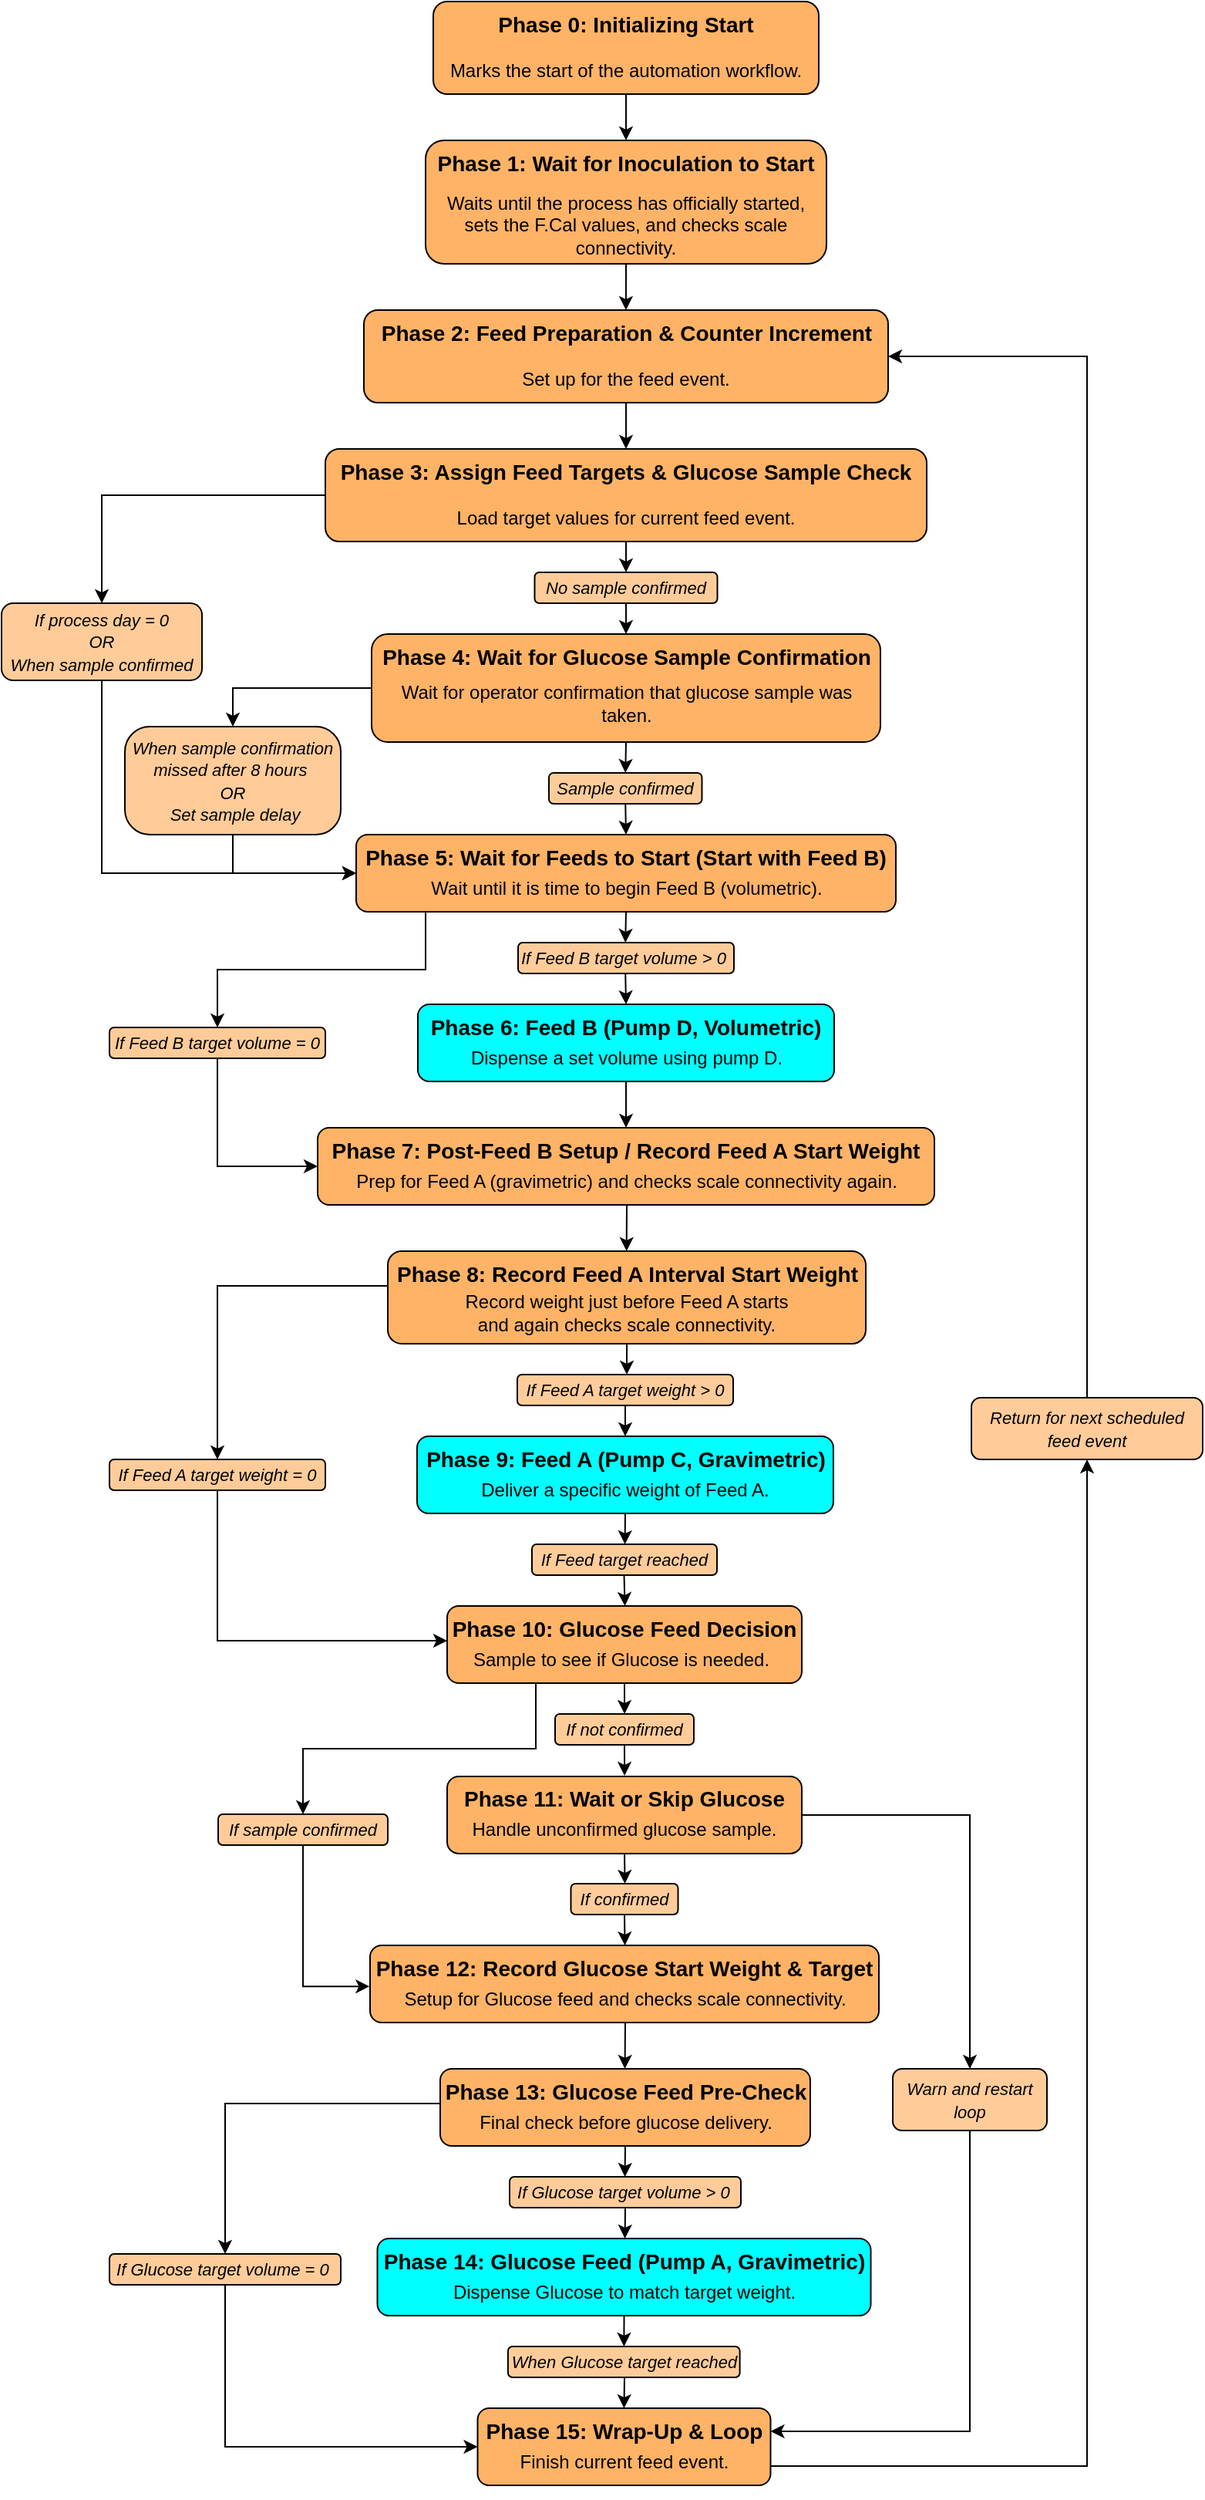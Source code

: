 <mxfile version="27.1.6">
  <diagram name="Page-1" id="harsZ0qTJUSxTt5XLPD8">
    <mxGraphModel dx="1797" dy="959" grid="1" gridSize="10" guides="1" tooltips="1" connect="1" arrows="1" fold="1" page="1" pageScale="1" pageWidth="850" pageHeight="1100" math="0" shadow="0">
      <root>
        <mxCell id="0" />
        <mxCell id="1" parent="0" />
        <mxCell id="VwAEgQhKf6glLCc3ZZtF-72" value="" style="rounded=1;whiteSpace=wrap;html=1;fillColor=light-dark(#FFCC99,#FFCC99);" vertex="1" parent="1">
          <mxGeometry x="365.75" y="380" width="118.5" height="20" as="geometry" />
        </mxCell>
        <mxCell id="VwAEgQhKf6glLCc3ZZtF-102" style="edgeStyle=orthogonalEdgeStyle;rounded=0;orthogonalLoop=1;jettySize=auto;html=1;exitX=0.5;exitY=1;exitDx=0;exitDy=0;entryX=0;entryY=0.5;entryDx=0;entryDy=0;" edge="1" parent="1" source="VwAEgQhKf6glLCc3ZZtF-66" target="VwAEgQhKf6glLCc3ZZtF-39">
          <mxGeometry relative="1" as="geometry">
            <Array as="points">
              <mxPoint x="85" y="575" />
            </Array>
          </mxGeometry>
        </mxCell>
        <mxCell id="VwAEgQhKf6glLCc3ZZtF-66" value="" style="rounded=1;whiteSpace=wrap;html=1;fillColor=light-dark(#FFCC99,#FFCC99);" vertex="1" parent="1">
          <mxGeometry x="20" y="400" width="130" height="50" as="geometry" />
        </mxCell>
        <mxCell id="VwAEgQhKf6glLCc3ZZtF-1" value="" style="rounded=1;whiteSpace=wrap;html=1;fillColor=#FFB366;" vertex="1" parent="1">
          <mxGeometry x="300" y="10" width="250" height="60" as="geometry" />
        </mxCell>
        <mxCell id="VwAEgQhKf6glLCc3ZZtF-6" value="&lt;b&gt;&lt;font style=&quot;font-size: 14px;&quot;&gt;Phase 0: Initializing Start&lt;/font&gt;&lt;/b&gt;" style="text;html=1;align=center;verticalAlign=middle;whiteSpace=wrap;rounded=0;" vertex="1" parent="1">
          <mxGeometry x="340" y="10" width="170" height="30" as="geometry" />
        </mxCell>
        <mxCell id="VwAEgQhKf6glLCc3ZZtF-8" style="edgeStyle=orthogonalEdgeStyle;rounded=0;orthogonalLoop=1;jettySize=auto;html=1;exitX=0.5;exitY=1;exitDx=0;exitDy=0;" edge="1" parent="1" source="VwAEgQhKf6glLCc3ZZtF-7">
          <mxGeometry relative="1" as="geometry">
            <mxPoint x="425" y="100" as="targetPoint" />
          </mxGeometry>
        </mxCell>
        <mxCell id="VwAEgQhKf6glLCc3ZZtF-7" value="Marks the start of the automation workflow." style="text;html=1;align=center;verticalAlign=middle;whiteSpace=wrap;rounded=0;" vertex="1" parent="1">
          <mxGeometry x="300" y="40" width="250" height="30" as="geometry" />
        </mxCell>
        <mxCell id="VwAEgQhKf6glLCc3ZZtF-9" value="" style="rounded=1;whiteSpace=wrap;html=1;fillColor=#FFB366;" vertex="1" parent="1">
          <mxGeometry x="295" y="100" width="260" height="80" as="geometry" />
        </mxCell>
        <mxCell id="VwAEgQhKf6glLCc3ZZtF-10" value="&lt;b&gt;&lt;font style=&quot;font-size: 14px;&quot;&gt;Phase 1: Wait for Inoculation to Start&lt;/font&gt;&lt;/b&gt;" style="text;html=1;align=center;verticalAlign=middle;whiteSpace=wrap;rounded=0;" vertex="1" parent="1">
          <mxGeometry x="300" y="100" width="250" height="30" as="geometry" />
        </mxCell>
        <mxCell id="VwAEgQhKf6glLCc3ZZtF-225" style="edgeStyle=orthogonalEdgeStyle;rounded=0;orthogonalLoop=1;jettySize=auto;html=1;exitX=0.5;exitY=1;exitDx=0;exitDy=0;" edge="1" parent="1" source="VwAEgQhKf6glLCc3ZZtF-11">
          <mxGeometry relative="1" as="geometry">
            <mxPoint x="424.97" y="210.0" as="targetPoint" />
          </mxGeometry>
        </mxCell>
        <mxCell id="VwAEgQhKf6glLCc3ZZtF-11" value="Waits until the process has officially started, sets the F.Cal values, and checks scale connectivity." style="text;html=1;align=center;verticalAlign=middle;whiteSpace=wrap;rounded=0;" vertex="1" parent="1">
          <mxGeometry x="300" y="130" width="250" height="50" as="geometry" />
        </mxCell>
        <mxCell id="VwAEgQhKf6glLCc3ZZtF-13" value="" style="rounded=1;whiteSpace=wrap;html=1;fillColor=#FFB366;" vertex="1" parent="1">
          <mxGeometry x="255" y="210" width="340" height="60" as="geometry" />
        </mxCell>
        <mxCell id="VwAEgQhKf6glLCc3ZZtF-14" value="&lt;b&gt;&lt;font style=&quot;font-size: 14px;&quot;&gt;Phase 2: Feed Preparation &amp;amp; Counter Increment&lt;/font&gt;&lt;/b&gt;" style="text;html=1;align=center;verticalAlign=middle;whiteSpace=wrap;rounded=0;" vertex="1" parent="1">
          <mxGeometry x="262.5" y="210" width="325" height="30" as="geometry" />
        </mxCell>
        <mxCell id="VwAEgQhKf6glLCc3ZZtF-15" style="edgeStyle=orthogonalEdgeStyle;rounded=0;orthogonalLoop=1;jettySize=auto;html=1;exitX=0.5;exitY=1;exitDx=0;exitDy=0;entryX=0.5;entryY=1;entryDx=0;entryDy=0;" edge="1" parent="1" source="VwAEgQhKf6glLCc3ZZtF-16" target="VwAEgQhKf6glLCc3ZZtF-16">
          <mxGeometry relative="1" as="geometry">
            <mxPoint x="385" y="300" as="targetPoint" />
          </mxGeometry>
        </mxCell>
        <mxCell id="VwAEgQhKf6glLCc3ZZtF-21" style="edgeStyle=orthogonalEdgeStyle;rounded=0;orthogonalLoop=1;jettySize=auto;html=1;exitX=0.5;exitY=1;exitDx=0;exitDy=0;" edge="1" parent="1" source="VwAEgQhKf6glLCc3ZZtF-16">
          <mxGeometry relative="1" as="geometry">
            <mxPoint x="425" y="300" as="targetPoint" />
          </mxGeometry>
        </mxCell>
        <mxCell id="VwAEgQhKf6glLCc3ZZtF-16" value="Set up for the feed event." style="text;html=1;align=center;verticalAlign=middle;whiteSpace=wrap;rounded=0;" vertex="1" parent="1">
          <mxGeometry x="300" y="240" width="250" height="30" as="geometry" />
        </mxCell>
        <mxCell id="VwAEgQhKf6glLCc3ZZtF-67" style="edgeStyle=orthogonalEdgeStyle;rounded=0;orthogonalLoop=1;jettySize=auto;html=1;exitX=0;exitY=0.5;exitDx=0;exitDy=0;entryX=0.5;entryY=0;entryDx=0;entryDy=0;" edge="1" parent="1" source="VwAEgQhKf6glLCc3ZZtF-17" target="VwAEgQhKf6glLCc3ZZtF-66">
          <mxGeometry relative="1" as="geometry" />
        </mxCell>
        <mxCell id="VwAEgQhKf6glLCc3ZZtF-17" value="" style="rounded=1;whiteSpace=wrap;html=1;fillColor=#FFB366;" vertex="1" parent="1">
          <mxGeometry x="230" y="300" width="390" height="60" as="geometry" />
        </mxCell>
        <mxCell id="VwAEgQhKf6glLCc3ZZtF-18" value="&lt;b&gt;&lt;font style=&quot;font-size: 14px;&quot;&gt;Phase 3: Assign Feed Targets &amp;amp; Glucose Sample Check&lt;/font&gt;&lt;/b&gt;" style="text;html=1;align=center;verticalAlign=middle;whiteSpace=wrap;rounded=0;" vertex="1" parent="1">
          <mxGeometry x="231" y="300" width="387.5" height="30" as="geometry" />
        </mxCell>
        <mxCell id="VwAEgQhKf6glLCc3ZZtF-19" style="edgeStyle=orthogonalEdgeStyle;rounded=0;orthogonalLoop=1;jettySize=auto;html=1;exitX=0.5;exitY=1;exitDx=0;exitDy=0;entryX=0.5;entryY=1;entryDx=0;entryDy=0;" edge="1" parent="1" source="VwAEgQhKf6glLCc3ZZtF-20" target="VwAEgQhKf6glLCc3ZZtF-20">
          <mxGeometry relative="1" as="geometry">
            <mxPoint x="385" y="390" as="targetPoint" />
          </mxGeometry>
        </mxCell>
        <mxCell id="VwAEgQhKf6glLCc3ZZtF-90" style="edgeStyle=orthogonalEdgeStyle;rounded=0;orthogonalLoop=1;jettySize=auto;html=1;exitX=0.5;exitY=1;exitDx=0;exitDy=0;entryX=0.5;entryY=0;entryDx=0;entryDy=0;" edge="1" parent="1" source="VwAEgQhKf6glLCc3ZZtF-20" target="VwAEgQhKf6glLCc3ZZtF-75">
          <mxGeometry relative="1" as="geometry" />
        </mxCell>
        <mxCell id="VwAEgQhKf6glLCc3ZZtF-20" value="Load target values for current feed event." style="text;html=1;align=center;verticalAlign=middle;whiteSpace=wrap;rounded=0;" vertex="1" parent="1">
          <mxGeometry x="300" y="330" width="250" height="30" as="geometry" />
        </mxCell>
        <mxCell id="VwAEgQhKf6glLCc3ZZtF-93" style="edgeStyle=orthogonalEdgeStyle;rounded=0;orthogonalLoop=1;jettySize=auto;html=1;exitX=0;exitY=0.5;exitDx=0;exitDy=0;entryX=0.5;entryY=0;entryDx=0;entryDy=0;" edge="1" parent="1" source="VwAEgQhKf6glLCc3ZZtF-30" target="VwAEgQhKf6glLCc3ZZtF-57">
          <mxGeometry relative="1" as="geometry" />
        </mxCell>
        <mxCell id="VwAEgQhKf6glLCc3ZZtF-100" style="edgeStyle=orthogonalEdgeStyle;rounded=0;orthogonalLoop=1;jettySize=auto;html=1;exitX=0.5;exitY=1;exitDx=0;exitDy=0;entryX=0.5;entryY=0;entryDx=0;entryDy=0;" edge="1" parent="1" source="VwAEgQhKf6glLCc3ZZtF-30" target="VwAEgQhKf6glLCc3ZZtF-95">
          <mxGeometry relative="1" as="geometry" />
        </mxCell>
        <mxCell id="VwAEgQhKf6glLCc3ZZtF-30" value="" style="rounded=1;whiteSpace=wrap;html=1;fillColor=#FFB366;" vertex="1" parent="1">
          <mxGeometry x="260" y="420" width="330" height="70" as="geometry" />
        </mxCell>
        <mxCell id="VwAEgQhKf6glLCc3ZZtF-31" value="&lt;b&gt;&lt;font style=&quot;font-size: 14px;&quot;&gt;Phase 4: Wait for Glucose Sample Confirmation&lt;/font&gt;&lt;/b&gt;" style="text;html=1;align=center;verticalAlign=middle;whiteSpace=wrap;rounded=0;" vertex="1" parent="1">
          <mxGeometry x="265.5" y="420" width="319" height="30" as="geometry" />
        </mxCell>
        <mxCell id="VwAEgQhKf6glLCc3ZZtF-32" style="edgeStyle=orthogonalEdgeStyle;rounded=0;orthogonalLoop=1;jettySize=auto;html=1;exitX=0.5;exitY=1;exitDx=0;exitDy=0;entryX=0.5;entryY=1;entryDx=0;entryDy=0;" edge="1" parent="1" source="VwAEgQhKf6glLCc3ZZtF-33" target="VwAEgQhKf6glLCc3ZZtF-33">
          <mxGeometry relative="1" as="geometry">
            <mxPoint x="384.5" y="510" as="targetPoint" />
          </mxGeometry>
        </mxCell>
        <mxCell id="VwAEgQhKf6glLCc3ZZtF-33" value="Wait for operator confirmation that glucose sample was taken." style="text;html=1;align=center;verticalAlign=middle;whiteSpace=wrap;rounded=0;" vertex="1" parent="1">
          <mxGeometry x="268" y="450" width="315" height="30" as="geometry" />
        </mxCell>
        <mxCell id="VwAEgQhKf6glLCc3ZZtF-107" style="edgeStyle=orthogonalEdgeStyle;rounded=0;orthogonalLoop=1;jettySize=auto;html=1;exitX=0.5;exitY=1;exitDx=0;exitDy=0;entryX=0.5;entryY=0;entryDx=0;entryDy=0;" edge="1" parent="1" source="VwAEgQhKf6glLCc3ZZtF-39" target="VwAEgQhKf6glLCc3ZZtF-106">
          <mxGeometry relative="1" as="geometry" />
        </mxCell>
        <mxCell id="VwAEgQhKf6glLCc3ZZtF-39" value="" style="rounded=1;whiteSpace=wrap;html=1;fillColor=#FFB366;" vertex="1" parent="1">
          <mxGeometry x="250" y="550" width="350" height="50" as="geometry" />
        </mxCell>
        <mxCell id="VwAEgQhKf6glLCc3ZZtF-40" value="&lt;b&gt;&lt;font style=&quot;font-size: 14px;&quot;&gt;Phase 5: Wait for Feeds to Start (Start with Feed B)&lt;/font&gt;&lt;/b&gt;" style="text;html=1;align=center;verticalAlign=middle;whiteSpace=wrap;rounded=0;" vertex="1" parent="1">
          <mxGeometry x="251" y="550" width="348" height="30" as="geometry" />
        </mxCell>
        <mxCell id="VwAEgQhKf6glLCc3ZZtF-41" style="edgeStyle=orthogonalEdgeStyle;rounded=0;orthogonalLoop=1;jettySize=auto;html=1;exitX=0.5;exitY=1;exitDx=0;exitDy=0;entryX=0.5;entryY=1;entryDx=0;entryDy=0;" edge="1" parent="1" source="VwAEgQhKf6glLCc3ZZtF-42" target="VwAEgQhKf6glLCc3ZZtF-42">
          <mxGeometry relative="1" as="geometry">
            <mxPoint x="384" y="640" as="targetPoint" />
          </mxGeometry>
        </mxCell>
        <mxCell id="VwAEgQhKf6glLCc3ZZtF-118" style="edgeStyle=orthogonalEdgeStyle;rounded=0;orthogonalLoop=1;jettySize=auto;html=1;exitX=0;exitY=1;exitDx=0;exitDy=0;entryX=0.5;entryY=0;entryDx=0;entryDy=0;" edge="1" parent="1" source="VwAEgQhKf6glLCc3ZZtF-42" target="VwAEgQhKf6glLCc3ZZtF-116">
          <mxGeometry relative="1" as="geometry" />
        </mxCell>
        <mxCell id="VwAEgQhKf6glLCc3ZZtF-42" value="Wait until it is time to begin Feed B (volumetric)." style="text;html=1;align=center;verticalAlign=middle;whiteSpace=wrap;rounded=0;" vertex="1" parent="1">
          <mxGeometry x="295" y="570" width="261" height="30" as="geometry" />
        </mxCell>
        <mxCell id="VwAEgQhKf6glLCc3ZZtF-55" value="&lt;font style=&quot;font-size: 11px;&quot;&gt;&lt;i style=&quot;background-color: light-dark(rgb(255, 204, 153), rgb(255, 204, 153));&quot;&gt;If process day = 0&lt;/i&gt;&lt;/font&gt;&lt;div&gt;&lt;font style=&quot;font-size: 11px;&quot;&gt;&lt;i style=&quot;background-color: light-dark(rgb(255, 204, 153), rgb(255, 204, 153));&quot;&gt;OR&lt;/i&gt;&lt;/font&gt;&lt;/div&gt;&lt;div&gt;&lt;font style=&quot;font-size: 11px;&quot;&gt;&lt;i style=&quot;background-color: light-dark(rgb(255, 204, 153), rgb(255, 204, 153));&quot;&gt;When sample confirmed&lt;/i&gt;&lt;/font&gt;&lt;/div&gt;" style="text;html=1;align=center;verticalAlign=middle;whiteSpace=wrap;rounded=0;" vertex="1" parent="1">
          <mxGeometry x="20" y="410" width="130" height="30" as="geometry" />
        </mxCell>
        <mxCell id="VwAEgQhKf6glLCc3ZZtF-61" value="" style="rounded=1;whiteSpace=wrap;html=1;fillColor=#00FFFF;" vertex="1" parent="1">
          <mxGeometry x="290" y="660" width="270" height="50" as="geometry" />
        </mxCell>
        <mxCell id="VwAEgQhKf6glLCc3ZZtF-62" value="&lt;b&gt;&lt;font style=&quot;font-size: 14px;&quot;&gt;Phase 6: Feed B (Pump D, Volumetric)&lt;/font&gt;&lt;/b&gt;" style="text;html=1;align=center;verticalAlign=middle;whiteSpace=wrap;rounded=0;" vertex="1" parent="1">
          <mxGeometry x="295" y="660" width="260" height="30" as="geometry" />
        </mxCell>
        <mxCell id="VwAEgQhKf6glLCc3ZZtF-63" style="edgeStyle=orthogonalEdgeStyle;rounded=0;orthogonalLoop=1;jettySize=auto;html=1;exitX=0.5;exitY=1;exitDx=0;exitDy=0;entryX=0.5;entryY=1;entryDx=0;entryDy=0;" edge="1" parent="1" source="VwAEgQhKf6glLCc3ZZtF-64" target="VwAEgQhKf6glLCc3ZZtF-64">
          <mxGeometry relative="1" as="geometry">
            <mxPoint x="384" y="750" as="targetPoint" />
          </mxGeometry>
        </mxCell>
        <mxCell id="VwAEgQhKf6glLCc3ZZtF-113" style="edgeStyle=orthogonalEdgeStyle;rounded=0;orthogonalLoop=1;jettySize=auto;html=1;exitX=0.5;exitY=1;exitDx=0;exitDy=0;entryX=0.5;entryY=0;entryDx=0;entryDy=0;" edge="1" parent="1" source="VwAEgQhKf6glLCc3ZZtF-64" target="VwAEgQhKf6glLCc3ZZtF-110">
          <mxGeometry relative="1" as="geometry" />
        </mxCell>
        <mxCell id="VwAEgQhKf6glLCc3ZZtF-64" value="Dispense a set volume using pump D." style="text;html=1;align=center;verticalAlign=middle;whiteSpace=wrap;rounded=0;" vertex="1" parent="1">
          <mxGeometry x="321.75" y="680" width="206.5" height="30" as="geometry" />
        </mxCell>
        <mxCell id="VwAEgQhKf6glLCc3ZZtF-65" value="" style="rounded=1;whiteSpace=wrap;html=1;fillColor=light-dark(#FFCC99,#FFCC99);arcSize=23;" vertex="1" parent="1">
          <mxGeometry x="100" y="480" width="140" height="70" as="geometry" />
        </mxCell>
        <mxCell id="VwAEgQhKf6glLCc3ZZtF-103" style="edgeStyle=orthogonalEdgeStyle;rounded=0;orthogonalLoop=1;jettySize=auto;html=1;exitX=0.5;exitY=1;exitDx=0;exitDy=0;entryX=0;entryY=0.5;entryDx=0;entryDy=0;" edge="1" parent="1" source="VwAEgQhKf6glLCc3ZZtF-57" target="VwAEgQhKf6glLCc3ZZtF-39">
          <mxGeometry relative="1" as="geometry">
            <mxPoint x="170" y="570" as="targetPoint" />
            <Array as="points">
              <mxPoint x="170" y="575" />
            </Array>
          </mxGeometry>
        </mxCell>
        <mxCell id="VwAEgQhKf6glLCc3ZZtF-57" value="&lt;span style=&quot;font-size: 11px; background-color: rgb(255, 204, 153);&quot;&gt;&lt;i&gt;When sample confirmation missed after 8 hours&amp;nbsp;&lt;/i&gt;&lt;/span&gt;&lt;div&gt;&lt;span style=&quot;font-size: 11px; background-color: rgb(255, 204, 153);&quot;&gt;&lt;i&gt;OR&lt;/i&gt;&lt;/span&gt;&lt;/div&gt;&lt;div&gt;&lt;span style=&quot;font-size: 11px; background-color: rgb(255, 204, 153);&quot;&gt;&lt;i&gt;&amp;nbsp;Set sample delay&lt;/i&gt;&lt;/span&gt;&lt;/div&gt;" style="text;html=1;align=center;verticalAlign=middle;whiteSpace=wrap;rounded=0;fillColor=none;" vertex="1" parent="1">
          <mxGeometry x="100" y="480" width="140" height="70" as="geometry" />
        </mxCell>
        <mxCell id="VwAEgQhKf6glLCc3ZZtF-92" style="edgeStyle=orthogonalEdgeStyle;rounded=0;orthogonalLoop=1;jettySize=auto;html=1;exitX=0.5;exitY=1;exitDx=0;exitDy=0;entryX=0.5;entryY=0;entryDx=0;entryDy=0;" edge="1" parent="1" source="VwAEgQhKf6glLCc3ZZtF-75" target="VwAEgQhKf6glLCc3ZZtF-31">
          <mxGeometry relative="1" as="geometry" />
        </mxCell>
        <mxCell id="VwAEgQhKf6glLCc3ZZtF-75" value="&lt;i&gt;&lt;font style=&quot;font-size: 11px;&quot;&gt;No sample confirmed&lt;/font&gt;&lt;/i&gt;" style="text;html=1;align=center;verticalAlign=middle;whiteSpace=wrap;rounded=0;" vertex="1" parent="1">
          <mxGeometry x="365" y="380" width="120" height="20" as="geometry" />
        </mxCell>
        <mxCell id="VwAEgQhKf6glLCc3ZZtF-94" value="" style="rounded=1;whiteSpace=wrap;html=1;fillColor=light-dark(#FFCC99,#FFCC99);" vertex="1" parent="1">
          <mxGeometry x="375" y="510" width="99.25" height="20" as="geometry" />
        </mxCell>
        <mxCell id="VwAEgQhKf6glLCc3ZZtF-101" style="edgeStyle=orthogonalEdgeStyle;rounded=0;orthogonalLoop=1;jettySize=auto;html=1;exitX=0.5;exitY=1;exitDx=0;exitDy=0;entryX=0.5;entryY=0;entryDx=0;entryDy=0;" edge="1" parent="1" source="VwAEgQhKf6glLCc3ZZtF-95" target="VwAEgQhKf6glLCc3ZZtF-40">
          <mxGeometry relative="1" as="geometry" />
        </mxCell>
        <mxCell id="VwAEgQhKf6glLCc3ZZtF-95" value="&lt;i&gt;&lt;font style=&quot;font-size: 11px;&quot;&gt;Sample confirmed&lt;/font&gt;&lt;/i&gt;" style="text;html=1;align=center;verticalAlign=middle;whiteSpace=wrap;rounded=0;" vertex="1" parent="1">
          <mxGeometry x="379.25" y="510" width="90.75" height="20" as="geometry" />
        </mxCell>
        <mxCell id="VwAEgQhKf6glLCc3ZZtF-105" value="" style="rounded=1;whiteSpace=wrap;html=1;fillColor=light-dark(#FFCC99,#FFCC99);" vertex="1" parent="1">
          <mxGeometry x="355" y="620" width="140" height="20" as="geometry" />
        </mxCell>
        <mxCell id="VwAEgQhKf6glLCc3ZZtF-108" style="edgeStyle=orthogonalEdgeStyle;rounded=0;orthogonalLoop=1;jettySize=auto;html=1;exitX=0.5;exitY=1;exitDx=0;exitDy=0;entryX=0.5;entryY=0;entryDx=0;entryDy=0;" edge="1" parent="1" source="VwAEgQhKf6glLCc3ZZtF-106" target="VwAEgQhKf6glLCc3ZZtF-62">
          <mxGeometry relative="1" as="geometry" />
        </mxCell>
        <mxCell id="VwAEgQhKf6glLCc3ZZtF-106" value="&lt;font style=&quot;font-size: 11px;&quot;&gt;&lt;i&gt;If Feed B target volume &amp;gt; 0&amp;nbsp;&lt;/i&gt;&lt;/font&gt;" style="text;html=1;align=center;verticalAlign=middle;whiteSpace=wrap;rounded=0;fillColor=none;" vertex="1" parent="1">
          <mxGeometry x="354.62" y="620" width="140" height="20" as="geometry" />
        </mxCell>
        <mxCell id="VwAEgQhKf6glLCc3ZZtF-109" value="" style="rounded=1;whiteSpace=wrap;html=1;fillColor=#FFB366;" vertex="1" parent="1">
          <mxGeometry x="225" y="740" width="400" height="50" as="geometry" />
        </mxCell>
        <mxCell id="VwAEgQhKf6glLCc3ZZtF-110" value="&lt;b&gt;&lt;font style=&quot;font-size: 14px;&quot;&gt;Phase 7: Post-Feed B Setup / Record Feed A Start Weight&lt;/font&gt;&lt;/b&gt;" style="text;html=1;align=center;verticalAlign=middle;whiteSpace=wrap;rounded=0;" vertex="1" parent="1">
          <mxGeometry x="230" y="740" width="390" height="30" as="geometry" />
        </mxCell>
        <mxCell id="VwAEgQhKf6glLCc3ZZtF-111" style="edgeStyle=orthogonalEdgeStyle;rounded=0;orthogonalLoop=1;jettySize=auto;html=1;exitX=0.5;exitY=1;exitDx=0;exitDy=0;entryX=0.5;entryY=1;entryDx=0;entryDy=0;" edge="1" parent="1" source="VwAEgQhKf6glLCc3ZZtF-112" target="VwAEgQhKf6glLCc3ZZtF-112">
          <mxGeometry relative="1" as="geometry">
            <mxPoint x="9" y="820" as="targetPoint" />
          </mxGeometry>
        </mxCell>
        <mxCell id="VwAEgQhKf6glLCc3ZZtF-130" style="edgeStyle=orthogonalEdgeStyle;rounded=0;orthogonalLoop=1;jettySize=auto;html=1;exitX=0.5;exitY=1;exitDx=0;exitDy=0;entryX=0.5;entryY=1;entryDx=0;entryDy=0;" edge="1" parent="1" source="VwAEgQhKf6glLCc3ZZtF-112" target="VwAEgQhKf6glLCc3ZZtF-112">
          <mxGeometry relative="1" as="geometry">
            <mxPoint x="425.345" y="810" as="targetPoint" />
          </mxGeometry>
        </mxCell>
        <mxCell id="VwAEgQhKf6glLCc3ZZtF-131" style="edgeStyle=orthogonalEdgeStyle;rounded=0;orthogonalLoop=1;jettySize=auto;html=1;exitX=0.5;exitY=1;exitDx=0;exitDy=0;" edge="1" parent="1" source="VwAEgQhKf6glLCc3ZZtF-112">
          <mxGeometry relative="1" as="geometry">
            <mxPoint x="425.345" y="820" as="targetPoint" />
          </mxGeometry>
        </mxCell>
        <mxCell id="VwAEgQhKf6glLCc3ZZtF-112" value="Prep for Feed A (gravimetric) and checks scale connectivity again." style="text;html=1;align=center;verticalAlign=middle;whiteSpace=wrap;rounded=0;" vertex="1" parent="1">
          <mxGeometry x="247" y="760" width="357" height="30" as="geometry" />
        </mxCell>
        <mxCell id="VwAEgQhKf6glLCc3ZZtF-115" value="" style="rounded=1;whiteSpace=wrap;html=1;fillColor=light-dark(#FFCC99,#FFCC99);" vertex="1" parent="1">
          <mxGeometry x="90" y="675" width="140" height="20" as="geometry" />
        </mxCell>
        <mxCell id="VwAEgQhKf6glLCc3ZZtF-119" style="edgeStyle=orthogonalEdgeStyle;rounded=0;orthogonalLoop=1;jettySize=auto;html=1;exitX=0.5;exitY=1;exitDx=0;exitDy=0;entryX=0;entryY=0.5;entryDx=0;entryDy=0;" edge="1" parent="1" source="VwAEgQhKf6glLCc3ZZtF-116" target="VwAEgQhKf6glLCc3ZZtF-109">
          <mxGeometry relative="1" as="geometry" />
        </mxCell>
        <mxCell id="VwAEgQhKf6glLCc3ZZtF-116" value="&lt;font style=&quot;font-size: 11px;&quot;&gt;&lt;i&gt;If Feed B target volume = 0&lt;/i&gt;&lt;/font&gt;" style="text;html=1;align=center;verticalAlign=middle;whiteSpace=wrap;rounded=0;" vertex="1" parent="1">
          <mxGeometry x="90" y="675" width="140" height="20" as="geometry" />
        </mxCell>
        <mxCell id="VwAEgQhKf6glLCc3ZZtF-126" value="" style="rounded=1;whiteSpace=wrap;html=1;fillColor=#FFB366;" vertex="1" parent="1">
          <mxGeometry x="270.5" y="820" width="310" height="60" as="geometry" />
        </mxCell>
        <mxCell id="VwAEgQhKf6glLCc3ZZtF-155" style="edgeStyle=orthogonalEdgeStyle;rounded=0;orthogonalLoop=1;jettySize=auto;html=1;exitX=0;exitY=0.75;exitDx=0;exitDy=0;entryX=0.5;entryY=0;entryDx=0;entryDy=0;" edge="1" parent="1" source="VwAEgQhKf6glLCc3ZZtF-127" target="VwAEgQhKf6glLCc3ZZtF-154">
          <mxGeometry relative="1" as="geometry" />
        </mxCell>
        <mxCell id="VwAEgQhKf6glLCc3ZZtF-127" value="&lt;b&gt;&lt;font style=&quot;font-size: 14px;&quot;&gt;Phase 8: Record Feed A Interval Start Weight&lt;/font&gt;&lt;/b&gt;" style="text;html=1;align=center;verticalAlign=middle;whiteSpace=wrap;rounded=0;" vertex="1" parent="1">
          <mxGeometry x="270.5" y="820" width="310" height="30" as="geometry" />
        </mxCell>
        <mxCell id="VwAEgQhKf6glLCc3ZZtF-128" style="edgeStyle=orthogonalEdgeStyle;rounded=0;orthogonalLoop=1;jettySize=auto;html=1;exitX=0.5;exitY=1;exitDx=0;exitDy=0;entryX=0.5;entryY=1;entryDx=0;entryDy=0;" edge="1" parent="1" source="VwAEgQhKf6glLCc3ZZtF-129" target="VwAEgQhKf6glLCc3ZZtF-129">
          <mxGeometry relative="1" as="geometry">
            <mxPoint x="54.5" y="900" as="targetPoint" />
          </mxGeometry>
        </mxCell>
        <mxCell id="VwAEgQhKf6glLCc3ZZtF-227" style="edgeStyle=orthogonalEdgeStyle;rounded=0;orthogonalLoop=1;jettySize=auto;html=1;exitX=0.5;exitY=1;exitDx=0;exitDy=0;entryX=0.5;entryY=0;entryDx=0;entryDy=0;" edge="1" parent="1" source="VwAEgQhKf6glLCc3ZZtF-129" target="VwAEgQhKf6glLCc3ZZtF-138">
          <mxGeometry relative="1" as="geometry" />
        </mxCell>
        <mxCell id="VwAEgQhKf6glLCc3ZZtF-129" value="Record weight just before Feed A starts and again checks scale connectivity." style="text;html=1;align=center;verticalAlign=middle;whiteSpace=wrap;rounded=0;" vertex="1" parent="1">
          <mxGeometry x="310" y="840" width="231" height="40" as="geometry" />
        </mxCell>
        <mxCell id="VwAEgQhKf6glLCc3ZZtF-132" value="" style="rounded=1;whiteSpace=wrap;html=1;fillColor=#00FFFF;" vertex="1" parent="1">
          <mxGeometry x="289.5" y="940" width="270" height="50" as="geometry" />
        </mxCell>
        <mxCell id="VwAEgQhKf6glLCc3ZZtF-133" value="&lt;b&gt;&lt;font style=&quot;font-size: 14px;&quot;&gt;Phase 9: Feed A (Pump C, Gravimetric)&lt;/font&gt;&lt;/b&gt;" style="text;html=1;align=center;verticalAlign=middle;whiteSpace=wrap;rounded=0;" vertex="1" parent="1">
          <mxGeometry x="289.5" y="940" width="270" height="30" as="geometry" />
        </mxCell>
        <mxCell id="VwAEgQhKf6glLCc3ZZtF-134" style="edgeStyle=orthogonalEdgeStyle;rounded=0;orthogonalLoop=1;jettySize=auto;html=1;exitX=0.5;exitY=1;exitDx=0;exitDy=0;entryX=0.5;entryY=1;entryDx=0;entryDy=0;" edge="1" parent="1" source="VwAEgQhKf6glLCc3ZZtF-135" target="VwAEgQhKf6glLCc3ZZtF-135">
          <mxGeometry relative="1" as="geometry">
            <mxPoint x="73.5" y="1020" as="targetPoint" />
          </mxGeometry>
        </mxCell>
        <mxCell id="VwAEgQhKf6glLCc3ZZtF-147" style="edgeStyle=orthogonalEdgeStyle;rounded=0;orthogonalLoop=1;jettySize=auto;html=1;exitX=0.5;exitY=1;exitDx=0;exitDy=0;" edge="1" parent="1" source="VwAEgQhKf6glLCc3ZZtF-135">
          <mxGeometry relative="1" as="geometry">
            <mxPoint x="424.286" y="1010" as="targetPoint" />
          </mxGeometry>
        </mxCell>
        <mxCell id="VwAEgQhKf6glLCc3ZZtF-135" value="Deliver a specific weight of Feed A." style="text;html=1;align=center;verticalAlign=middle;whiteSpace=wrap;rounded=0;" vertex="1" parent="1">
          <mxGeometry x="328.25" y="960" width="192.5" height="30" as="geometry" />
        </mxCell>
        <mxCell id="VwAEgQhKf6glLCc3ZZtF-137" value="" style="rounded=1;whiteSpace=wrap;html=1;fillColor=light-dark(#FFCC99,#FFCC99);" vertex="1" parent="1">
          <mxGeometry x="354.5" y="900" width="140" height="20" as="geometry" />
        </mxCell>
        <mxCell id="VwAEgQhKf6glLCc3ZZtF-230" style="edgeStyle=orthogonalEdgeStyle;rounded=0;orthogonalLoop=1;jettySize=auto;html=1;exitX=0.5;exitY=1;exitDx=0;exitDy=0;entryX=0.5;entryY=0;entryDx=0;entryDy=0;" edge="1" parent="1" source="VwAEgQhKf6glLCc3ZZtF-138" target="VwAEgQhKf6glLCc3ZZtF-133">
          <mxGeometry relative="1" as="geometry" />
        </mxCell>
        <mxCell id="VwAEgQhKf6glLCc3ZZtF-138" value="&lt;font style=&quot;font-size: 11px;&quot;&gt;&lt;i&gt;If Feed A target weight &amp;gt; 0&amp;nbsp;&lt;/i&gt;&lt;/font&gt;" style="text;html=1;align=center;verticalAlign=middle;whiteSpace=wrap;rounded=0;fillColor=none;" vertex="1" parent="1">
          <mxGeometry x="355.5" y="900" width="140" height="20" as="geometry" />
        </mxCell>
        <mxCell id="VwAEgQhKf6glLCc3ZZtF-145" value="" style="rounded=1;whiteSpace=wrap;html=1;fillColor=light-dark(#FFCC99,#FFCC99);" vertex="1" parent="1">
          <mxGeometry x="364" y="1010" width="120" height="20" as="geometry" />
        </mxCell>
        <mxCell id="VwAEgQhKf6glLCc3ZZtF-148" style="edgeStyle=orthogonalEdgeStyle;rounded=0;orthogonalLoop=1;jettySize=auto;html=1;exitX=0.5;exitY=1;exitDx=0;exitDy=0;" edge="1" parent="1" source="VwAEgQhKf6glLCc3ZZtF-146">
          <mxGeometry relative="1" as="geometry">
            <mxPoint x="424.286" y="1050" as="targetPoint" />
          </mxGeometry>
        </mxCell>
        <mxCell id="VwAEgQhKf6glLCc3ZZtF-146" value="&lt;font style=&quot;font-size: 11px;&quot;&gt;&lt;i&gt;If Feed target reached&lt;/i&gt;&lt;/font&gt;" style="text;html=1;align=center;verticalAlign=middle;whiteSpace=wrap;rounded=0;fillColor=none;" vertex="1" parent="1">
          <mxGeometry x="363.75" y="1010" width="120" height="20" as="geometry" />
        </mxCell>
        <mxCell id="VwAEgQhKf6glLCc3ZZtF-177" style="edgeStyle=orthogonalEdgeStyle;rounded=0;orthogonalLoop=1;jettySize=auto;html=1;exitX=0.25;exitY=1;exitDx=0;exitDy=0;entryX=0.5;entryY=0;entryDx=0;entryDy=0;" edge="1" parent="1" source="VwAEgQhKf6glLCc3ZZtF-149" target="VwAEgQhKf6glLCc3ZZtF-176">
          <mxGeometry relative="1" as="geometry" />
        </mxCell>
        <mxCell id="VwAEgQhKf6glLCc3ZZtF-149" value="" style="rounded=1;whiteSpace=wrap;html=1;fillColor=#FFB366;" vertex="1" parent="1">
          <mxGeometry x="309" y="1050" width="230" height="50" as="geometry" />
        </mxCell>
        <mxCell id="VwAEgQhKf6glLCc3ZZtF-150" value="&lt;b&gt;&lt;font style=&quot;font-size: 14px;&quot;&gt;Phase 10: Glucose Feed Decision&lt;/font&gt;&lt;/b&gt;" style="text;html=1;align=center;verticalAlign=middle;whiteSpace=wrap;rounded=0;" vertex="1" parent="1">
          <mxGeometry x="309" y="1050" width="230" height="30" as="geometry" />
        </mxCell>
        <mxCell id="VwAEgQhKf6glLCc3ZZtF-151" style="edgeStyle=orthogonalEdgeStyle;rounded=0;orthogonalLoop=1;jettySize=auto;html=1;exitX=0.5;exitY=1;exitDx=0;exitDy=0;entryX=0.5;entryY=1;entryDx=0;entryDy=0;" edge="1" parent="1" source="VwAEgQhKf6glLCc3ZZtF-152" target="VwAEgQhKf6glLCc3ZZtF-152">
          <mxGeometry relative="1" as="geometry">
            <mxPoint x="103" y="1090" as="targetPoint" />
          </mxGeometry>
        </mxCell>
        <mxCell id="VwAEgQhKf6glLCc3ZZtF-160" style="edgeStyle=orthogonalEdgeStyle;rounded=0;orthogonalLoop=1;jettySize=auto;html=1;exitX=0.5;exitY=1;exitDx=0;exitDy=0;" edge="1" parent="1" source="VwAEgQhKf6glLCc3ZZtF-152">
          <mxGeometry relative="1" as="geometry">
            <mxPoint x="424.048" y="1120" as="targetPoint" />
          </mxGeometry>
        </mxCell>
        <mxCell id="VwAEgQhKf6glLCc3ZZtF-152" value="Sample to see if Glucose is needed." style="text;html=1;align=center;verticalAlign=middle;whiteSpace=wrap;rounded=0;" vertex="1" parent="1">
          <mxGeometry x="317" y="1070" width="210" height="30" as="geometry" />
        </mxCell>
        <mxCell id="VwAEgQhKf6glLCc3ZZtF-153" value="" style="rounded=1;whiteSpace=wrap;html=1;fillColor=light-dark(#FFCC99,#FFCC99);" vertex="1" parent="1">
          <mxGeometry x="90" y="955" width="140" height="20" as="geometry" />
        </mxCell>
        <mxCell id="VwAEgQhKf6glLCc3ZZtF-157" style="edgeStyle=orthogonalEdgeStyle;rounded=0;orthogonalLoop=1;jettySize=auto;html=1;exitX=0.5;exitY=1;exitDx=0;exitDy=0;entryX=0;entryY=0.75;entryDx=0;entryDy=0;" edge="1" parent="1" source="VwAEgQhKf6glLCc3ZZtF-154" target="VwAEgQhKf6glLCc3ZZtF-150">
          <mxGeometry relative="1" as="geometry" />
        </mxCell>
        <mxCell id="VwAEgQhKf6glLCc3ZZtF-154" value="&lt;font style=&quot;font-size: 11px;&quot;&gt;&lt;i&gt;If Feed A target weight&lt;/i&gt;&lt;/font&gt;&lt;i style=&quot;font-size: 11px; background-color: transparent; color: light-dark(rgb(0, 0, 0), rgb(255, 255, 255));&quot;&gt;&amp;nbsp;= 0&lt;/i&gt;" style="text;html=1;align=center;verticalAlign=middle;whiteSpace=wrap;rounded=0;" vertex="1" parent="1">
          <mxGeometry x="90" y="955" width="140" height="20" as="geometry" />
        </mxCell>
        <mxCell id="VwAEgQhKf6glLCc3ZZtF-158" value="" style="rounded=1;whiteSpace=wrap;html=1;fillColor=light-dark(#FFCC99,#FFCC99);" vertex="1" parent="1">
          <mxGeometry x="379" y="1120" width="90" height="20" as="geometry" />
        </mxCell>
        <mxCell id="VwAEgQhKf6glLCc3ZZtF-161" style="edgeStyle=orthogonalEdgeStyle;rounded=0;orthogonalLoop=1;jettySize=auto;html=1;exitX=0.5;exitY=1;exitDx=0;exitDy=0;" edge="1" parent="1" source="VwAEgQhKf6glLCc3ZZtF-159">
          <mxGeometry relative="1" as="geometry">
            <mxPoint x="424.048" y="1160" as="targetPoint" />
          </mxGeometry>
        </mxCell>
        <mxCell id="VwAEgQhKf6glLCc3ZZtF-159" value="&lt;font style=&quot;font-size: 11px;&quot;&gt;&lt;i&gt;If not confirmed&lt;/i&gt;&lt;/font&gt;" style="text;html=1;align=center;verticalAlign=middle;whiteSpace=wrap;rounded=0;fillColor=none;" vertex="1" parent="1">
          <mxGeometry x="384" y="1120" width="80" height="20" as="geometry" />
        </mxCell>
        <mxCell id="VwAEgQhKf6glLCc3ZZtF-213" style="edgeStyle=orthogonalEdgeStyle;rounded=0;orthogonalLoop=1;jettySize=auto;html=1;exitX=1;exitY=0.5;exitDx=0;exitDy=0;entryX=0.5;entryY=0;entryDx=0;entryDy=0;" edge="1" parent="1" source="VwAEgQhKf6glLCc3ZZtF-162" target="VwAEgQhKf6glLCc3ZZtF-206">
          <mxGeometry relative="1" as="geometry" />
        </mxCell>
        <mxCell id="VwAEgQhKf6glLCc3ZZtF-162" value="" style="rounded=1;whiteSpace=wrap;html=1;fillColor=#FFB366;" vertex="1" parent="1">
          <mxGeometry x="309" y="1160.48" width="230" height="50" as="geometry" />
        </mxCell>
        <mxCell id="VwAEgQhKf6glLCc3ZZtF-163" value="&lt;b&gt;&lt;font style=&quot;font-size: 14px;&quot;&gt;Phase 11: Wait or Skip Glucose&lt;/font&gt;&lt;/b&gt;" style="text;html=1;align=center;verticalAlign=middle;whiteSpace=wrap;rounded=0;" vertex="1" parent="1">
          <mxGeometry x="319" y="1160" width="210" height="30" as="geometry" />
        </mxCell>
        <mxCell id="VwAEgQhKf6glLCc3ZZtF-164" style="edgeStyle=orthogonalEdgeStyle;rounded=0;orthogonalLoop=1;jettySize=auto;html=1;exitX=0.5;exitY=1;exitDx=0;exitDy=0;entryX=0.5;entryY=1;entryDx=0;entryDy=0;" edge="1" parent="1" source="VwAEgQhKf6glLCc3ZZtF-165" target="VwAEgQhKf6glLCc3ZZtF-165">
          <mxGeometry relative="1" as="geometry">
            <mxPoint x="103" y="1200" as="targetPoint" />
          </mxGeometry>
        </mxCell>
        <mxCell id="VwAEgQhKf6glLCc3ZZtF-169" style="edgeStyle=orthogonalEdgeStyle;rounded=0;orthogonalLoop=1;jettySize=auto;html=1;exitX=0.5;exitY=1;exitDx=0;exitDy=0;" edge="1" parent="1" source="VwAEgQhKf6glLCc3ZZtF-165">
          <mxGeometry relative="1" as="geometry">
            <mxPoint x="424.286" y="1230" as="targetPoint" />
          </mxGeometry>
        </mxCell>
        <mxCell id="VwAEgQhKf6glLCc3ZZtF-165" value="Handle unconfirmed glucose sample." style="text;html=1;align=center;verticalAlign=middle;whiteSpace=wrap;rounded=0;" vertex="1" parent="1">
          <mxGeometry x="324" y="1180" width="200" height="30" as="geometry" />
        </mxCell>
        <mxCell id="VwAEgQhKf6glLCc3ZZtF-166" value="" style="rounded=1;whiteSpace=wrap;html=1;fillColor=light-dark(#FFCC99,#FFCC99);" vertex="1" parent="1">
          <mxGeometry x="389.25" y="1230" width="69.5" height="20" as="geometry" />
        </mxCell>
        <mxCell id="VwAEgQhKf6glLCc3ZZtF-170" style="edgeStyle=orthogonalEdgeStyle;rounded=0;orthogonalLoop=1;jettySize=auto;html=1;exitX=0.5;exitY=1;exitDx=0;exitDy=0;" edge="1" parent="1" source="VwAEgQhKf6glLCc3ZZtF-167">
          <mxGeometry relative="1" as="geometry">
            <mxPoint x="424.286" y="1270" as="targetPoint" />
          </mxGeometry>
        </mxCell>
        <mxCell id="VwAEgQhKf6glLCc3ZZtF-167" value="&lt;font style=&quot;font-size: 11px;&quot;&gt;&lt;i&gt;If confirmed&lt;/i&gt;&lt;/font&gt;" style="text;html=1;align=center;verticalAlign=middle;whiteSpace=wrap;rounded=0;fillColor=none;" vertex="1" parent="1">
          <mxGeometry x="384" y="1230" width="80" height="20" as="geometry" />
        </mxCell>
        <mxCell id="VwAEgQhKf6glLCc3ZZtF-171" value="" style="rounded=1;whiteSpace=wrap;html=1;fillColor=#FFB366;" vertex="1" parent="1">
          <mxGeometry x="259" y="1270" width="330" height="50" as="geometry" />
        </mxCell>
        <mxCell id="VwAEgQhKf6glLCc3ZZtF-172" value="&lt;b&gt;&lt;font style=&quot;font-size: 14px;&quot;&gt;Phase 12: Record Glucose Start Weight &amp;amp; Target&lt;/font&gt;&lt;/b&gt;" style="text;html=1;align=center;verticalAlign=middle;whiteSpace=wrap;rounded=0;" vertex="1" parent="1">
          <mxGeometry x="259" y="1270" width="330" height="30" as="geometry" />
        </mxCell>
        <mxCell id="VwAEgQhKf6glLCc3ZZtF-173" style="edgeStyle=orthogonalEdgeStyle;rounded=0;orthogonalLoop=1;jettySize=auto;html=1;exitX=0.5;exitY=1;exitDx=0;exitDy=0;entryX=0.5;entryY=1;entryDx=0;entryDy=0;" edge="1" parent="1" source="VwAEgQhKf6glLCc3ZZtF-174" target="VwAEgQhKf6glLCc3ZZtF-174">
          <mxGeometry relative="1" as="geometry">
            <mxPoint x="63" y="1330" as="targetPoint" />
          </mxGeometry>
        </mxCell>
        <mxCell id="VwAEgQhKf6glLCc3ZZtF-183" style="edgeStyle=orthogonalEdgeStyle;rounded=0;orthogonalLoop=1;jettySize=auto;html=1;exitX=0.5;exitY=1;exitDx=0;exitDy=0;" edge="1" parent="1" source="VwAEgQhKf6glLCc3ZZtF-174">
          <mxGeometry relative="1" as="geometry">
            <mxPoint x="424.286" y="1350" as="targetPoint" />
          </mxGeometry>
        </mxCell>
        <mxCell id="VwAEgQhKf6glLCc3ZZtF-174" value="Setup for Glucose feed and checks scale connectivity." style="text;html=1;align=center;verticalAlign=middle;whiteSpace=wrap;rounded=0;" vertex="1" parent="1">
          <mxGeometry x="279" y="1290" width="291" height="30" as="geometry" />
        </mxCell>
        <mxCell id="VwAEgQhKf6glLCc3ZZtF-175" value="" style="rounded=1;whiteSpace=wrap;html=1;fillColor=light-dark(#FFCC99,#FFCC99);" vertex="1" parent="1">
          <mxGeometry x="160.5" y="1185" width="110" height="20" as="geometry" />
        </mxCell>
        <mxCell id="VwAEgQhKf6glLCc3ZZtF-176" value="&lt;font style=&quot;font-size: 11px;&quot;&gt;&lt;i&gt;If sample confirmed&lt;/i&gt;&lt;/font&gt;" style="text;html=1;align=center;verticalAlign=middle;whiteSpace=wrap;rounded=0;fillColor=none;" vertex="1" parent="1">
          <mxGeometry x="163" y="1185" width="105" height="20" as="geometry" />
        </mxCell>
        <mxCell id="VwAEgQhKf6glLCc3ZZtF-178" style="edgeStyle=orthogonalEdgeStyle;rounded=0;orthogonalLoop=1;jettySize=auto;html=1;exitX=0.5;exitY=1;exitDx=0;exitDy=0;entryX=-0.001;entryY=0.886;entryDx=0;entryDy=0;entryPerimeter=0;" edge="1" parent="1" source="VwAEgQhKf6glLCc3ZZtF-176" target="VwAEgQhKf6glLCc3ZZtF-172">
          <mxGeometry relative="1" as="geometry" />
        </mxCell>
        <mxCell id="VwAEgQhKf6glLCc3ZZtF-179" value="" style="rounded=1;whiteSpace=wrap;html=1;fillColor=#FFB366;" vertex="1" parent="1">
          <mxGeometry x="304.5" y="1350" width="240" height="50" as="geometry" />
        </mxCell>
        <mxCell id="VwAEgQhKf6glLCc3ZZtF-211" style="edgeStyle=orthogonalEdgeStyle;rounded=0;orthogonalLoop=1;jettySize=auto;html=1;exitX=0;exitY=0.75;exitDx=0;exitDy=0;entryX=0.5;entryY=0;entryDx=0;entryDy=0;" edge="1" parent="1" source="VwAEgQhKf6glLCc3ZZtF-180" target="VwAEgQhKf6glLCc3ZZtF-210">
          <mxGeometry relative="1" as="geometry" />
        </mxCell>
        <mxCell id="VwAEgQhKf6glLCc3ZZtF-180" value="&lt;b&gt;&lt;font style=&quot;font-size: 14px;&quot;&gt;Phase 13: Glucose Feed Pre-Check&lt;/font&gt;&lt;/b&gt;" style="text;html=1;align=center;verticalAlign=middle;whiteSpace=wrap;rounded=0;" vertex="1" parent="1">
          <mxGeometry x="304.5" y="1350" width="240" height="30" as="geometry" />
        </mxCell>
        <mxCell id="VwAEgQhKf6glLCc3ZZtF-181" style="edgeStyle=orthogonalEdgeStyle;rounded=0;orthogonalLoop=1;jettySize=auto;html=1;exitX=0.5;exitY=1;exitDx=0;exitDy=0;entryX=0.5;entryY=1;entryDx=0;entryDy=0;" edge="1" parent="1" source="VwAEgQhKf6glLCc3ZZtF-182" target="VwAEgQhKf6glLCc3ZZtF-182">
          <mxGeometry relative="1" as="geometry">
            <mxPoint x="108.5" y="1410" as="targetPoint" />
          </mxGeometry>
        </mxCell>
        <mxCell id="VwAEgQhKf6glLCc3ZZtF-190" style="edgeStyle=orthogonalEdgeStyle;rounded=0;orthogonalLoop=1;jettySize=auto;html=1;exitX=0.5;exitY=1;exitDx=0;exitDy=0;" edge="1" parent="1" source="VwAEgQhKf6glLCc3ZZtF-182">
          <mxGeometry relative="1" as="geometry">
            <mxPoint x="424.286" y="1420" as="targetPoint" />
          </mxGeometry>
        </mxCell>
        <mxCell id="VwAEgQhKf6glLCc3ZZtF-182" value="Final check before glucose delivery." style="text;html=1;align=center;verticalAlign=middle;whiteSpace=wrap;rounded=0;" vertex="1" parent="1">
          <mxGeometry x="324.5" y="1370" width="200" height="30" as="geometry" />
        </mxCell>
        <mxCell id="VwAEgQhKf6glLCc3ZZtF-184" value="" style="rounded=1;whiteSpace=wrap;html=1;fillColor=#00FFFF;" vertex="1" parent="1">
          <mxGeometry x="263.75" y="1460" width="320" height="50" as="geometry" />
        </mxCell>
        <mxCell id="VwAEgQhKf6glLCc3ZZtF-185" value="&lt;b&gt;&lt;font style=&quot;font-size: 14px;&quot;&gt;Phase 14: Glucose Feed (Pump A, Gravimetric)&lt;/font&gt;&lt;/b&gt;" style="text;html=1;align=center;verticalAlign=middle;whiteSpace=wrap;rounded=0;" vertex="1" parent="1">
          <mxGeometry x="263.75" y="1460" width="320" height="30" as="geometry" />
        </mxCell>
        <mxCell id="VwAEgQhKf6glLCc3ZZtF-186" style="edgeStyle=orthogonalEdgeStyle;rounded=0;orthogonalLoop=1;jettySize=auto;html=1;exitX=0.5;exitY=1;exitDx=0;exitDy=0;entryX=0.5;entryY=1;entryDx=0;entryDy=0;" edge="1" parent="1" source="VwAEgQhKf6glLCc3ZZtF-187" target="VwAEgQhKf6glLCc3ZZtF-187">
          <mxGeometry relative="1" as="geometry">
            <mxPoint x="67.75" y="1520" as="targetPoint" />
          </mxGeometry>
        </mxCell>
        <mxCell id="VwAEgQhKf6glLCc3ZZtF-199" style="edgeStyle=orthogonalEdgeStyle;rounded=0;orthogonalLoop=1;jettySize=auto;html=1;exitX=0.5;exitY=1;exitDx=0;exitDy=0;" edge="1" parent="1" source="VwAEgQhKf6glLCc3ZZtF-187">
          <mxGeometry relative="1" as="geometry">
            <mxPoint x="423.714" y="1530" as="targetPoint" />
          </mxGeometry>
        </mxCell>
        <mxCell id="VwAEgQhKf6glLCc3ZZtF-187" value="Dispense Glucose to match target weight." style="text;html=1;align=center;verticalAlign=middle;whiteSpace=wrap;rounded=0;" vertex="1" parent="1">
          <mxGeometry x="308.75" y="1480" width="230" height="30" as="geometry" />
        </mxCell>
        <mxCell id="VwAEgQhKf6glLCc3ZZtF-188" value="" style="rounded=1;whiteSpace=wrap;html=1;fillColor=light-dark(#FFCC99,#FFCC99);" vertex="1" parent="1">
          <mxGeometry x="349.5" y="1420" width="150" height="20" as="geometry" />
        </mxCell>
        <mxCell id="VwAEgQhKf6glLCc3ZZtF-192" style="edgeStyle=orthogonalEdgeStyle;rounded=0;orthogonalLoop=1;jettySize=auto;html=1;exitX=0.5;exitY=1;exitDx=0;exitDy=0;" edge="1" parent="1" source="VwAEgQhKf6glLCc3ZZtF-189">
          <mxGeometry relative="1" as="geometry">
            <mxPoint x="424.286" y="1460" as="targetPoint" />
          </mxGeometry>
        </mxCell>
        <mxCell id="VwAEgQhKf6glLCc3ZZtF-189" value="&lt;font style=&quot;font-size: 11px;&quot;&gt;&lt;i&gt;If Glucose target volume &amp;gt; 0&amp;nbsp;&lt;/i&gt;&lt;/font&gt;" style="text;html=1;align=center;verticalAlign=middle;whiteSpace=wrap;rounded=0;fillColor=none;" vertex="1" parent="1">
          <mxGeometry x="349.5" y="1420" width="150" height="20" as="geometry" />
        </mxCell>
        <mxCell id="VwAEgQhKf6glLCc3ZZtF-219" style="edgeStyle=orthogonalEdgeStyle;rounded=0;orthogonalLoop=1;jettySize=auto;html=1;exitX=1;exitY=0.75;exitDx=0;exitDy=0;entryX=0.5;entryY=1;entryDx=0;entryDy=0;" edge="1" parent="1" source="VwAEgQhKf6glLCc3ZZtF-193" target="VwAEgQhKf6glLCc3ZZtF-215">
          <mxGeometry relative="1" as="geometry" />
        </mxCell>
        <mxCell id="VwAEgQhKf6glLCc3ZZtF-193" value="" style="rounded=1;whiteSpace=wrap;html=1;fillColor=#FFB366;" vertex="1" parent="1">
          <mxGeometry x="328.75" y="1570" width="190" height="50" as="geometry" />
        </mxCell>
        <mxCell id="VwAEgQhKf6glLCc3ZZtF-194" value="&lt;b&gt;&lt;font style=&quot;font-size: 14px;&quot;&gt;Phase 15: Wrap-Up &amp;amp; Loop&lt;/font&gt;&lt;/b&gt;" style="text;html=1;align=center;verticalAlign=middle;whiteSpace=wrap;rounded=0;" vertex="1" parent="1">
          <mxGeometry x="328.75" y="1570" width="190" height="30" as="geometry" />
        </mxCell>
        <mxCell id="VwAEgQhKf6glLCc3ZZtF-195" style="edgeStyle=orthogonalEdgeStyle;rounded=0;orthogonalLoop=1;jettySize=auto;html=1;exitX=0.5;exitY=1;exitDx=0;exitDy=0;entryX=0.5;entryY=1;entryDx=0;entryDy=0;" edge="1" parent="1" source="VwAEgQhKf6glLCc3ZZtF-196" target="VwAEgQhKf6glLCc3ZZtF-196">
          <mxGeometry relative="1" as="geometry">
            <mxPoint x="132.75" y="1630" as="targetPoint" />
          </mxGeometry>
        </mxCell>
        <mxCell id="VwAEgQhKf6glLCc3ZZtF-196" value="Finish current feed event." style="text;html=1;align=center;verticalAlign=middle;whiteSpace=wrap;rounded=0;" vertex="1" parent="1">
          <mxGeometry x="353.75" y="1590" width="140" height="30" as="geometry" />
        </mxCell>
        <mxCell id="VwAEgQhKf6glLCc3ZZtF-197" value="" style="rounded=1;whiteSpace=wrap;html=1;fillColor=light-dark(#FFCC99,#FFCC99);" vertex="1" parent="1">
          <mxGeometry x="348.44" y="1530" width="150.37" height="20" as="geometry" />
        </mxCell>
        <mxCell id="VwAEgQhKf6glLCc3ZZtF-200" style="edgeStyle=orthogonalEdgeStyle;rounded=0;orthogonalLoop=1;jettySize=auto;html=1;exitX=0.5;exitY=1;exitDx=0;exitDy=0;" edge="1" parent="1" source="VwAEgQhKf6glLCc3ZZtF-198">
          <mxGeometry relative="1" as="geometry">
            <mxPoint x="423.714" y="1570" as="targetPoint" />
          </mxGeometry>
        </mxCell>
        <mxCell id="VwAEgQhKf6glLCc3ZZtF-198" value="&lt;font style=&quot;font-size: 11px;&quot;&gt;&lt;i&gt;When Glucose target reached&lt;/i&gt;&lt;/font&gt;" style="text;html=1;align=center;verticalAlign=middle;whiteSpace=wrap;rounded=0;fillColor=none;" vertex="1" parent="1">
          <mxGeometry x="348" y="1530" width="152" height="20" as="geometry" />
        </mxCell>
        <mxCell id="VwAEgQhKf6glLCc3ZZtF-214" style="edgeStyle=orthogonalEdgeStyle;rounded=0;orthogonalLoop=1;jettySize=auto;html=1;exitX=0.5;exitY=1;exitDx=0;exitDy=0;entryX=1;entryY=0.5;entryDx=0;entryDy=0;" edge="1" parent="1" source="VwAEgQhKf6glLCc3ZZtF-206" target="VwAEgQhKf6glLCc3ZZtF-194">
          <mxGeometry relative="1" as="geometry" />
        </mxCell>
        <mxCell id="VwAEgQhKf6glLCc3ZZtF-206" value="" style="rounded=1;whiteSpace=wrap;html=1;fillColor=light-dark(#FFCC99,#FFCC99);" vertex="1" parent="1">
          <mxGeometry x="598" y="1350" width="100" height="40" as="geometry" />
        </mxCell>
        <mxCell id="VwAEgQhKf6glLCc3ZZtF-207" value="&lt;font style=&quot;font-size: 11px;&quot;&gt;&lt;i&gt;Warn and restart loop&lt;/i&gt;&lt;/font&gt;" style="text;html=1;align=center;verticalAlign=middle;whiteSpace=wrap;rounded=0;fillColor=none;" vertex="1" parent="1">
          <mxGeometry x="599.25" y="1360" width="97.5" height="20" as="geometry" />
        </mxCell>
        <mxCell id="VwAEgQhKf6glLCc3ZZtF-209" value="" style="rounded=1;whiteSpace=wrap;html=1;fillColor=light-dark(#FFCC99,#FFCC99);" vertex="1" parent="1">
          <mxGeometry x="90" y="1470" width="150" height="20" as="geometry" />
        </mxCell>
        <mxCell id="VwAEgQhKf6glLCc3ZZtF-212" style="edgeStyle=orthogonalEdgeStyle;rounded=0;orthogonalLoop=1;jettySize=auto;html=1;exitX=0.5;exitY=1;exitDx=0;exitDy=0;entryX=0;entryY=0.5;entryDx=0;entryDy=0;" edge="1" parent="1" source="VwAEgQhKf6glLCc3ZZtF-210" target="VwAEgQhKf6glLCc3ZZtF-193">
          <mxGeometry relative="1" as="geometry" />
        </mxCell>
        <mxCell id="VwAEgQhKf6glLCc3ZZtF-210" value="&lt;font style=&quot;font-size: 11px;&quot;&gt;&lt;i&gt;If Glucose target volume = 0&amp;nbsp;&lt;/i&gt;&lt;/font&gt;" style="text;html=1;align=center;verticalAlign=middle;whiteSpace=wrap;rounded=0;fillColor=none;" vertex="1" parent="1">
          <mxGeometry x="90" y="1470" width="150" height="20" as="geometry" />
        </mxCell>
        <mxCell id="VwAEgQhKf6glLCc3ZZtF-220" style="edgeStyle=orthogonalEdgeStyle;rounded=0;orthogonalLoop=1;jettySize=auto;html=1;exitX=0.5;exitY=0;exitDx=0;exitDy=0;entryX=1;entryY=0.5;entryDx=0;entryDy=0;" edge="1" parent="1" source="VwAEgQhKf6glLCc3ZZtF-215" target="VwAEgQhKf6glLCc3ZZtF-13">
          <mxGeometry relative="1" as="geometry" />
        </mxCell>
        <mxCell id="VwAEgQhKf6glLCc3ZZtF-215" value="" style="rounded=1;whiteSpace=wrap;html=1;fillColor=light-dark(#FFCC99,#FFCC99);" vertex="1" parent="1">
          <mxGeometry x="649" y="915" width="150" height="40" as="geometry" />
        </mxCell>
        <mxCell id="VwAEgQhKf6glLCc3ZZtF-216" value="&lt;font style=&quot;font-size: 11px;&quot;&gt;&lt;i&gt;Return for next scheduled feed event&lt;/i&gt;&lt;/font&gt;" style="text;html=1;align=center;verticalAlign=middle;whiteSpace=wrap;rounded=0;fillColor=none;" vertex="1" parent="1">
          <mxGeometry x="654" y="925" width="140" height="20" as="geometry" />
        </mxCell>
      </root>
    </mxGraphModel>
  </diagram>
</mxfile>
